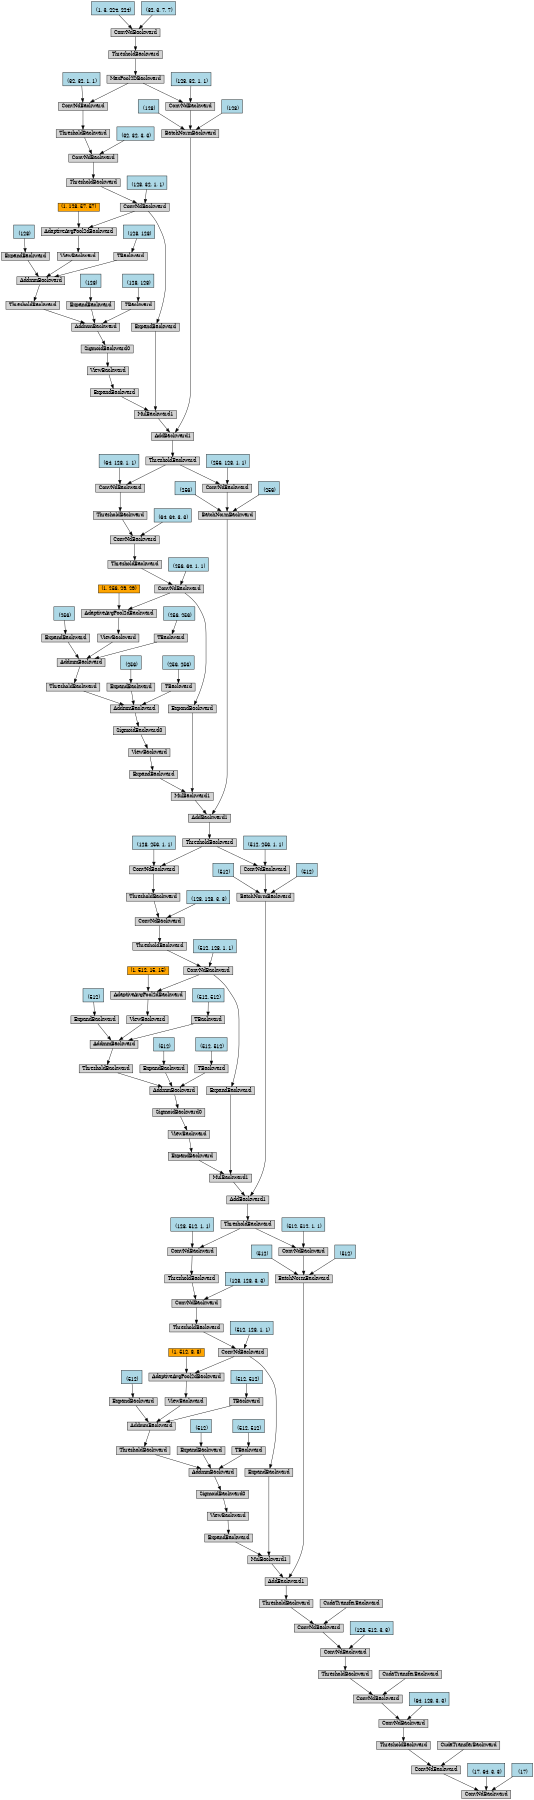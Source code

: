 digraph {
	graph [size="12,12"]
	node [align=left fontsize=12 height=0.2 ranksep=0.1 shape=box style=filled]
	140055797577168 [label=ConvNdBackward]
	140055797579536 -> 140055797577168
	140055797579536 [label=ConvNdBackward]
	140055797579728 -> 140055797579536
	140055797579728 [label=ThresholdBackward]
	140055797596304 -> 140055797579728
	140055797596304 [label=ConvNdBackward]
	140055797596432 -> 140055797596304
	140055797596432 [label=ConvNdBackward]
	140055797596624 -> 140055797596432
	140055797596624 [label=ThresholdBackward]
	140055797596752 -> 140055797596624
	140055797596752 [label=ConvNdBackward]
	140055797596880 -> 140055797596752
	140055797596880 [label=ConvNdBackward]
	140055797597072 -> 140055797596880
	140055797597072 [label=ThresholdBackward]
	140055797597200 -> 140055797597072
	140055797597200 [label=AddBackward1]
	140055797597264 -> 140055797597200
	140055797597264 [label=MulBackward1]
	140055797597456 -> 140055797597264
	140055797597456 [label=ExpandBackward]
	140055797597712 -> 140055797597456
	140055797597712 [label=ConvNdBackward]
	140055797597840 -> 140055797597712
	140055797597840 [label=ThresholdBackward]
	140055797598032 -> 140055797597840
	140055797598032 [label=ConvNdBackward]
	140055797598160 -> 140055797598032
	140055797598160 [label=ThresholdBackward]
	140055797598352 -> 140055797598160
	140055797598352 [label=ConvNdBackward]
	140055797598480 -> 140055797598352
	140055797598480 [label=ThresholdBackward]
	140055797598672 -> 140055797598480
	140055797598672 [label=AddBackward1]
	140055797598736 -> 140055797598672
	140055797598736 [label=MulBackward1]
	140055797598928 -> 140055797598736
	140055797598928 [label=ExpandBackward]
	140055797599184 -> 140055797598928
	140055797599184 [label=ConvNdBackward]
	140055797599312 -> 140055797599184
	140055797599312 [label=ThresholdBackward]
	140055783787856 -> 140055797599312
	140055783787856 [label=ConvNdBackward]
	140055783787984 -> 140055783787856
	140055783787984 [label=ThresholdBackward]
	140055783788176 -> 140055783787984
	140055783788176 [label=ConvNdBackward]
	140055783788304 -> 140055783788176
	140055783788304 [label=ThresholdBackward]
	140055783788496 -> 140055783788304
	140055783788496 [label=AddBackward1]
	140056718536784 -> 140055783788496
	140056718536784 [label=MulBackward1]
	140056718536976 -> 140056718536784
	140056718536976 [label=ExpandBackward]
	140056718537232 -> 140056718536976
	140056718537232 [label=ConvNdBackward]
	140056718537360 -> 140056718537232
	140056718537360 [label=ThresholdBackward]
	140056718537552 -> 140056718537360
	140056718537552 [label=ConvNdBackward]
	140056718537680 -> 140056718537552
	140056718537680 [label=ThresholdBackward]
	140056718537872 -> 140056718537680
	140056718537872 [label=ConvNdBackward]
	140056718538000 -> 140056718537872
	140056718538000 [label=ThresholdBackward]
	140056718538192 -> 140056718538000
	140056718538192 [label=AddBackward1]
	140056718538256 -> 140056718538192
	140056718538256 [label=MulBackward1]
	140056718538448 -> 140056718538256
	140056718538448 [label=ExpandBackward]
	140056718538704 -> 140056718538448
	140056718538704 [label=ConvNdBackward]
	140056718538896 -> 140056718538704
	140056718538896 [label=ThresholdBackward]
	140056718539088 -> 140056718538896
	140056718539088 [label=ConvNdBackward]
	140056718539280 -> 140056718539088
	140056718539280 [label=ThresholdBackward]
	140056718539472 -> 140056718539280
	140056718539472 [label=ConvNdBackward]
	140056718539664 -> 140056718539472
	140056718539664 [label=MaxPool2DBackward]
	140056718539856 -> 140056718539664
	140056718539856 [label=ThresholdBackward]
	140056718540048 -> 140056718539856
	140056718540048 [label=ConvNdBackward]
	140056718540240 -> 140056718540048
	140056718540240 [label="
 (1, 3, 224, 224)" fillcolor=lightblue]
	140056718540176 -> 140056718540048
	140056718540176 [label="
 (32, 3, 7, 7)" fillcolor=lightblue]
	140056718539600 -> 140056718539472
	140056718539600 [label="
 (32, 32, 1, 1)" fillcolor=lightblue]
	140056718539216 -> 140056718539088
	140056718539216 [label="
 (32, 32, 3, 3)" fillcolor=lightblue]
	140056718538832 -> 140056718538704
	140056718538832 [label="
 (128, 32, 1, 1)" fillcolor=lightblue]
	140056718538512 -> 140056718538256
	140056718538512 [label=ExpandBackward]
	140056718538960 -> 140056718538512
	140056718538960 [label=ViewBackward]
	140056718539024 -> 140056718538960
	140056718539024 [label=SigmoidBackward0]
	140056718539728 -> 140056718539024
	140056718539728 [label=AddmmBackward]
	140056718539792 -> 140056718539728
	140056718539792 [label=ExpandBackward]
	140056718540560 -> 140056718539792
	140056718540560 [label="
 (128)" fillcolor=lightblue]
	140056718539984 -> 140056718539728
	140056718539984 [label=ThresholdBackward]
	140056718540624 -> 140056718539984
	140056718540624 [label=AddmmBackward]
	140056718540688 -> 140056718540624
	140056718540688 [label=ExpandBackward]
	140056718553360 -> 140056718540688
	140056718553360 [label="
 (128)" fillcolor=lightblue]
	140056718540752 -> 140056718540624
	140056718540752 [label=ViewBackward]
	140055783870544 -> 140056718540752
	140055783870544 [label=AdaptiveAvgPool2dBackward]
	140056718538704 -> 140055783870544
	140056718549432 -> 140055783870544
	140056718549432 [label="(1, 128, 57, 57)" fillcolor=orange]
	140056718553168 -> 140056718540624
	140056718553168 [label=TBackward]
	140056718553296 -> 140056718553168
	140056718553296 [label="
 (128, 128)" fillcolor=lightblue]
	140056718540304 -> 140056718539728
	140056718540304 [label=TBackward]
	140056718540496 -> 140056718540304
	140056718540496 [label="
 (128, 128)" fillcolor=lightblue]
	140056718538320 -> 140056718538192
	140056718538320 [label=BatchNormBackward]
	140056718538640 -> 140056718538320
	140056718538640 [label=ConvNdBackward]
	140056718539664 -> 140056718538640
	140056718540432 -> 140056718538640
	140056718540432 [label="
 (128, 32, 1, 1)" fillcolor=lightblue]
	140056718538576 -> 140056718538320
	140056718538576 [label="
 (128)" fillcolor=lightblue]
	140056718539344 -> 140056718538320
	140056718539344 [label="
 (128)" fillcolor=lightblue]
	140056718537936 -> 140056718537872
	140056718537936 [label="
 (64, 128, 1, 1)" fillcolor=lightblue]
	140056718537616 -> 140056718537552
	140056718537616 [label="
 (64, 64, 3, 3)" fillcolor=lightblue]
	140056718537296 -> 140056718537232
	140056718537296 [label="
 (256, 64, 1, 1)" fillcolor=lightblue]
	140056718537040 -> 140056718536784
	140056718537040 [label=ExpandBackward]
	140056718537424 -> 140056718537040
	140056718537424 [label=ViewBackward]
	140056718537488 -> 140056718537424
	140056718537488 [label=SigmoidBackward0]
	140056718538064 -> 140056718537488
	140056718538064 [label=AddmmBackward]
	140056718538128 -> 140056718538064
	140056718538128 [label=ExpandBackward]
	140056718553488 -> 140056718538128
	140056718553488 [label="
 (256)" fillcolor=lightblue]
	140056718538384 -> 140056718538064
	140056718538384 [label=ThresholdBackward]
	140056718553616 -> 140056718538384
	140056718553616 [label=AddmmBackward]
	140056718553680 -> 140056718553616
	140056718553680 [label=ExpandBackward]
	140056718554000 -> 140056718553680
	140056718554000 [label="
 (256)" fillcolor=lightblue]
	140056718553744 -> 140056718553616
	140056718553744 [label=ViewBackward]
	140055783870904 -> 140056718553744
	140055783870904 [label=AdaptiveAvgPool2dBackward]
	140056718537232 -> 140055783870904
	140056718551592 -> 140055783870904
	140056718551592 [label="(1, 256, 29, 29)" fillcolor=orange]
	140056718553808 -> 140056718553616
	140056718553808 [label=TBackward]
	140056718553936 -> 140056718553808
	140056718553936 [label="
 (256, 256)" fillcolor=lightblue]
	140056718539408 -> 140056718538064
	140056718539408 [label=TBackward]
	140056718553424 -> 140056718539408
	140056718553424 [label="
 (256, 256)" fillcolor=lightblue]
	140056718536848 -> 140055783788496
	140056718536848 [label=BatchNormBackward]
	140056718537168 -> 140056718536848
	140056718537168 [label=ConvNdBackward]
	140056718538000 -> 140056718537168
	140056718553872 -> 140056718537168
	140056718553872 [label="
 (256, 128, 1, 1)" fillcolor=lightblue]
	140056718537104 -> 140056718536848
	140056718537104 [label="
 (256)" fillcolor=lightblue]
	140056718537744 -> 140056718536848
	140056718537744 [label="
 (256)" fillcolor=lightblue]
	140055783788240 -> 140055783788176
	140055783788240 [label="
 (128, 256, 1, 1)" fillcolor=lightblue]
	140055783787920 -> 140055783787856
	140055783787920 [label="
 (128, 128, 3, 3)" fillcolor=lightblue]
	140055797599248 -> 140055797599184
	140055797599248 [label="
 (512, 128, 1, 1)" fillcolor=lightblue]
	140055797598992 -> 140055797598736
	140055797598992 [label=ExpandBackward]
	140055797599120 -> 140055797598992
	140055797599120 [label=ViewBackward]
	140055783788048 -> 140055797599120
	140055783788048 [label=SigmoidBackward0]
	140055783788112 -> 140055783788048
	140055783788112 [label=AddmmBackward]
	140055783788432 -> 140055783788112
	140055783788432 [label=ExpandBackward]
	140056718554064 -> 140055783788432
	140056718554064 [label="
 (512)" fillcolor=lightblue]
	140056718536912 -> 140055783788112
	140056718536912 [label=ThresholdBackward]
	140056718554192 -> 140056718536912
	140056718554192 [label=AddmmBackward]
	140056718554256 -> 140056718554192
	140056718554256 [label=ExpandBackward]
	140056718554576 -> 140056718554256
	140056718554576 [label="
 (512)" fillcolor=lightblue]
	140056718554320 -> 140056718554192
	140056718554320 [label=ViewBackward]
	140055783871264 -> 140056718554320
	140055783871264 [label=AdaptiveAvgPool2dBackward]
	140055797599184 -> 140055783871264
	140056718562008 -> 140055783871264
	140056718562008 [label="(1, 512, 15, 15)" fillcolor=orange]
	140056718554384 -> 140056718554192
	140056718554384 [label=TBackward]
	140056718554512 -> 140056718554384
	140056718554512 [label="
 (512, 512)" fillcolor=lightblue]
	140056718537808 -> 140055783788112
	140056718537808 [label=TBackward]
	140056718554128 -> 140056718537808
	140056718554128 [label="
 (512, 512)" fillcolor=lightblue]
	140055797598800 -> 140055797598672
	140055797598800 [label=BatchNormBackward]
	140055797599056 -> 140055797598800
	140055797599056 [label=ConvNdBackward]
	140055783788304 -> 140055797599056
	140056718554448 -> 140055797599056
	140056718554448 [label="
 (512, 256, 1, 1)" fillcolor=lightblue]
	140055783787728 -> 140055797598800
	140055783787728 [label="
 (512)" fillcolor=lightblue]
	140055783787792 -> 140055797598800
	140055783787792 [label="
 (512)" fillcolor=lightblue]
	140055797598416 -> 140055797598352
	140055797598416 [label="
 (128, 512, 1, 1)" fillcolor=lightblue]
	140055797598096 -> 140055797598032
	140055797598096 [label="
 (128, 128, 3, 3)" fillcolor=lightblue]
	140055797597776 -> 140055797597712
	140055797597776 [label="
 (512, 128, 1, 1)" fillcolor=lightblue]
	140055797597520 -> 140055797597264
	140055797597520 [label=ExpandBackward]
	140055797597904 -> 140055797597520
	140055797597904 [label=ViewBackward]
	140055797598224 -> 140055797597904
	140055797598224 [label=SigmoidBackward0]
	140055797598288 -> 140055797598224
	140055797598288 [label=AddmmBackward]
	140055797598864 -> 140055797598288
	140055797598864 [label=ExpandBackward]
	140056718554640 -> 140055797598864
	140056718554640 [label="
 (512)" fillcolor=lightblue]
	140055797598608 -> 140055797598288
	140055797598608 [label=ThresholdBackward]
	140056718554768 -> 140055797598608
	140056718554768 [label=AddmmBackward]
	140056718554832 -> 140056718554768
	140056718554832 [label=ExpandBackward]
	140056718555152 -> 140056718554832
	140056718555152 [label="
 (512)" fillcolor=lightblue]
	140056718554896 -> 140056718554768
	140056718554896 [label=ViewBackward]
	140055783871624 -> 140056718554896
	140055783871624 [label=AdaptiveAvgPool2dBackward]
	140055797597712 -> 140055783871624
	140056718564168 -> 140055783871624
	140056718564168 [label="(1, 512, 8, 8)" fillcolor=orange]
	140056718554960 -> 140056718554768
	140056718554960 [label=TBackward]
	140056718555088 -> 140056718554960
	140056718555088 [label="
 (512, 512)" fillcolor=lightblue]
	140055783788368 -> 140055797598288
	140055783788368 [label=TBackward]
	140056718554704 -> 140055783788368
	140056718554704 [label="
 (512, 512)" fillcolor=lightblue]
	140055797597328 -> 140055797597200
	140055797597328 [label=BatchNormBackward]
	140055797597648 -> 140055797597328
	140055797597648 [label=ConvNdBackward]
	140055797598480 -> 140055797597648
	140056718555024 -> 140055797597648
	140056718555024 [label="
 (512, 512, 1, 1)" fillcolor=lightblue]
	140055797597584 -> 140055797597328
	140055797597584 [label="
 (512)" fillcolor=lightblue]
	140055797597968 -> 140055797597328
	140055797597968 [label="
 (512)" fillcolor=lightblue]
	140055783871984 -> 140055797596880
	140055783871984 [label=CudaTransferBackward]
	140055797596816 -> 140055797596752
	140055797596816 [label="
 (128, 512, 3, 3)" fillcolor=lightblue]
	140055783872344 -> 140055797596432
	140055783872344 [label=CudaTransferBackward]
	140055797596368 -> 140055797596304
	140055797596368 [label="
 (64, 128, 3, 3)" fillcolor=lightblue]
	140055783872704 -> 140055797579536
	140055783872704 [label=CudaTransferBackward]
	140055797579408 -> 140055797577168
	140055797579408 [label="
 (17, 64, 3, 3)" fillcolor=lightblue]
	140055797579600 -> 140055797577168
	140055797579600 [label="
 (17)" fillcolor=lightblue]
}
